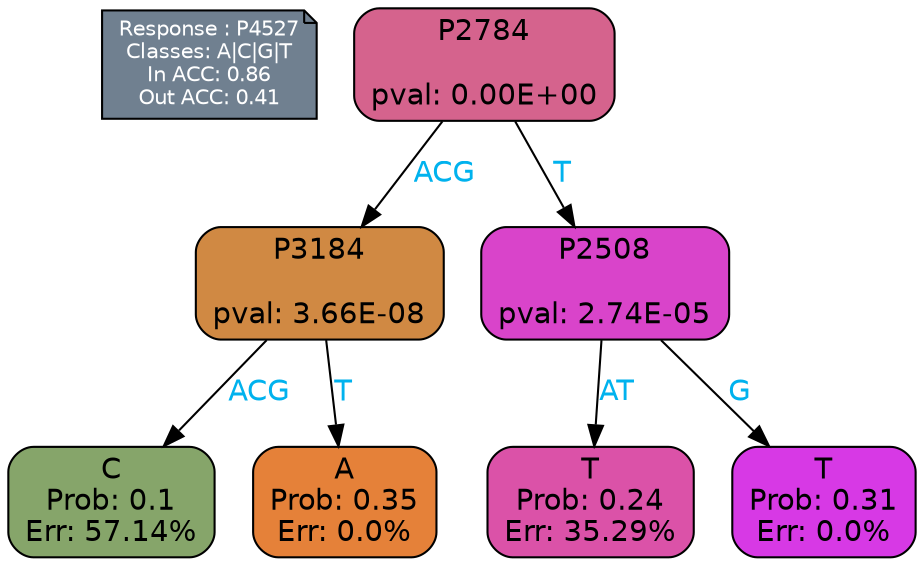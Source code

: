 digraph Tree {
node [shape=box, style="filled, rounded", color="black", fontname=helvetica] ;
graph [ranksep=equally, splines=polylines, bgcolor=transparent, dpi=600] ;
edge [fontname=helvetica] ;
LEGEND [label="Response : P4527
Classes: A|C|G|T
In ACC: 0.86
Out ACC: 0.41
",shape=note,align=left,style=filled,fillcolor="slategray",fontcolor="white",fontsize=10];1 [label="P2784

pval: 0.00E+00", fillcolor="#d5638d"] ;
2 [label="P3184

pval: 3.66E-08", fillcolor="#d08943"] ;
3 [label="C
Prob: 0.1
Err: 57.14%", fillcolor="#86a56a"] ;
4 [label="A
Prob: 0.35
Err: 0.0%", fillcolor="#e58139"] ;
5 [label="P2508

pval: 2.74E-05", fillcolor="#d944ca"] ;
6 [label="T
Prob: 0.24
Err: 35.29%", fillcolor="#db52a8"] ;
7 [label="T
Prob: 0.31
Err: 0.0%", fillcolor="#d739e5"] ;
1 -> 2 [label="ACG",fontcolor=deepskyblue2] ;
1 -> 5 [label="T",fontcolor=deepskyblue2] ;
2 -> 3 [label="ACG",fontcolor=deepskyblue2] ;
2 -> 4 [label="T",fontcolor=deepskyblue2] ;
5 -> 6 [label="AT",fontcolor=deepskyblue2] ;
5 -> 7 [label="G",fontcolor=deepskyblue2] ;
{rank = same; 3;4;6;7;}{rank = same; LEGEND;1;}}